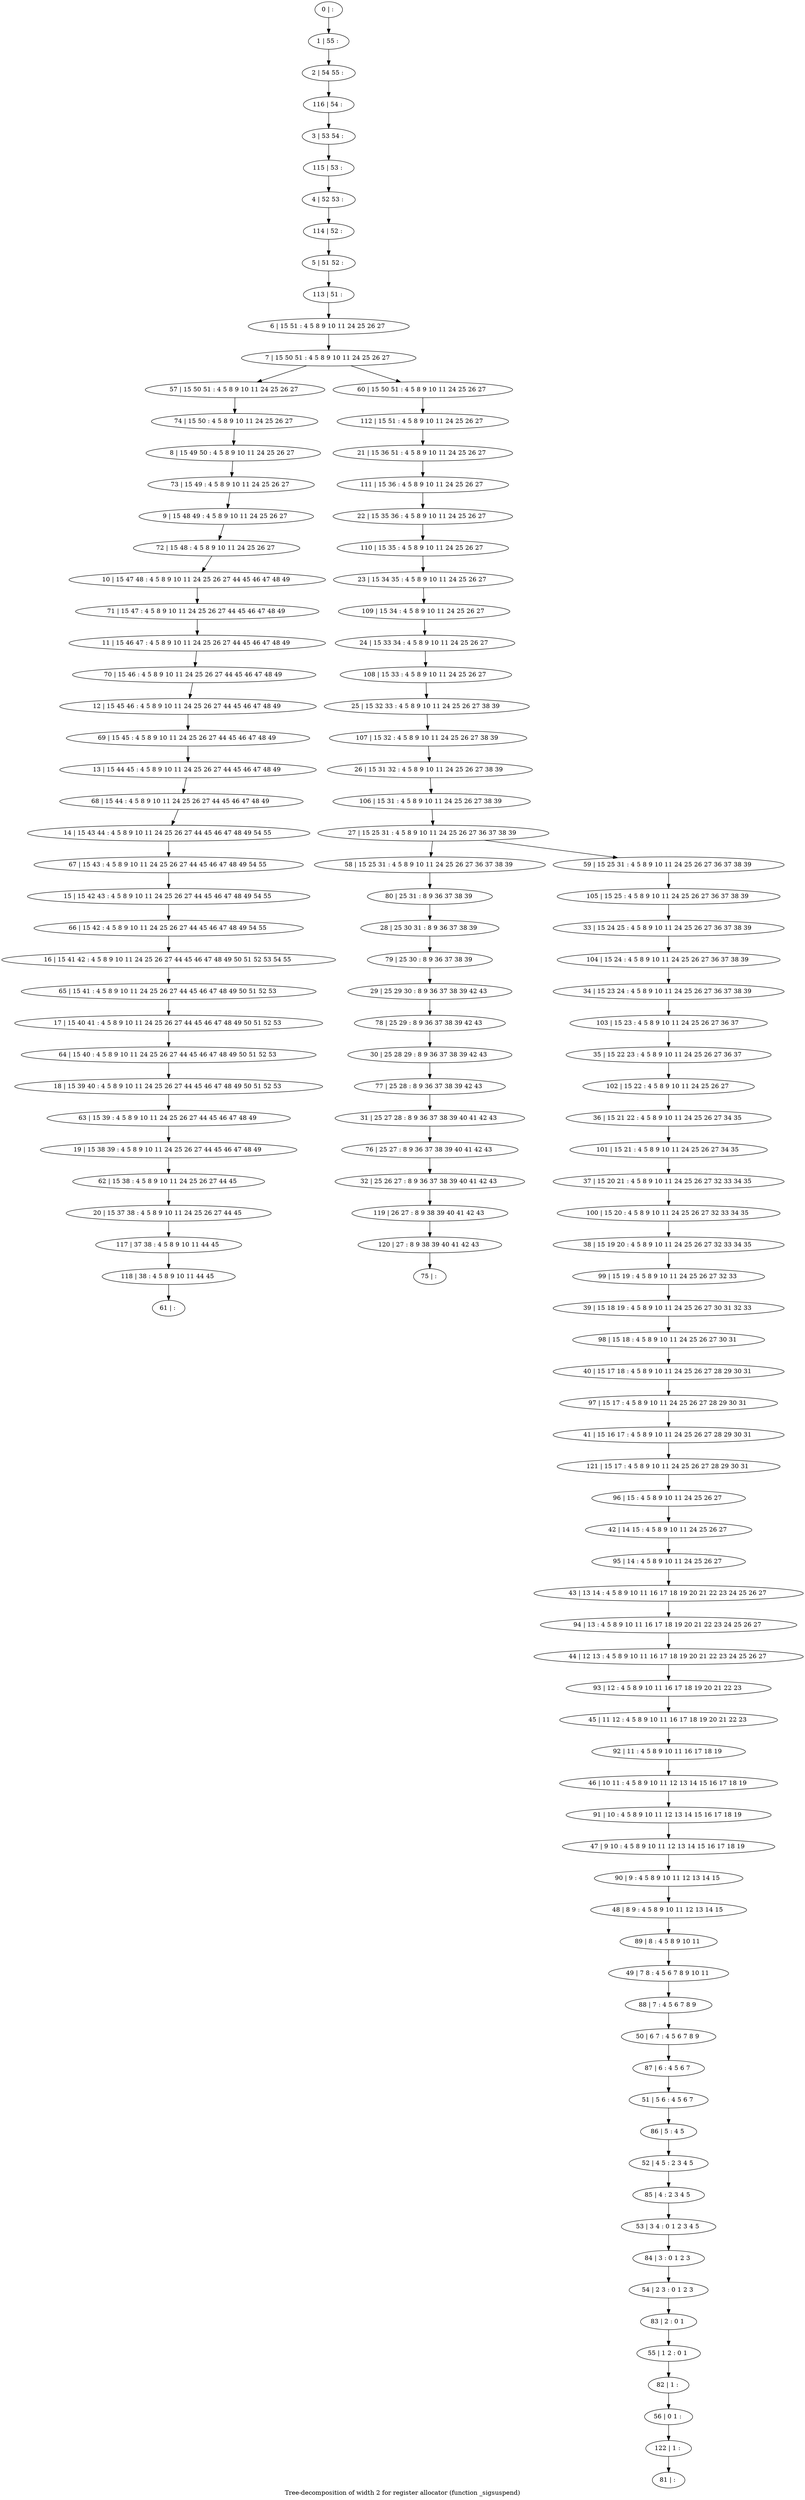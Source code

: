 digraph G {
graph [label="Tree-decomposition of width 2 for register allocator (function _sigsuspend)"]
0[label="0 | : "];
1[label="1 | 55 : "];
2[label="2 | 54 55 : "];
3[label="3 | 53 54 : "];
4[label="4 | 52 53 : "];
5[label="5 | 51 52 : "];
6[label="6 | 15 51 : 4 5 8 9 10 11 24 25 26 27 "];
7[label="7 | 15 50 51 : 4 5 8 9 10 11 24 25 26 27 "];
8[label="8 | 15 49 50 : 4 5 8 9 10 11 24 25 26 27 "];
9[label="9 | 15 48 49 : 4 5 8 9 10 11 24 25 26 27 "];
10[label="10 | 15 47 48 : 4 5 8 9 10 11 24 25 26 27 44 45 46 47 48 49 "];
11[label="11 | 15 46 47 : 4 5 8 9 10 11 24 25 26 27 44 45 46 47 48 49 "];
12[label="12 | 15 45 46 : 4 5 8 9 10 11 24 25 26 27 44 45 46 47 48 49 "];
13[label="13 | 15 44 45 : 4 5 8 9 10 11 24 25 26 27 44 45 46 47 48 49 "];
14[label="14 | 15 43 44 : 4 5 8 9 10 11 24 25 26 27 44 45 46 47 48 49 54 55 "];
15[label="15 | 15 42 43 : 4 5 8 9 10 11 24 25 26 27 44 45 46 47 48 49 54 55 "];
16[label="16 | 15 41 42 : 4 5 8 9 10 11 24 25 26 27 44 45 46 47 48 49 50 51 52 53 54 55 "];
17[label="17 | 15 40 41 : 4 5 8 9 10 11 24 25 26 27 44 45 46 47 48 49 50 51 52 53 "];
18[label="18 | 15 39 40 : 4 5 8 9 10 11 24 25 26 27 44 45 46 47 48 49 50 51 52 53 "];
19[label="19 | 15 38 39 : 4 5 8 9 10 11 24 25 26 27 44 45 46 47 48 49 "];
20[label="20 | 15 37 38 : 4 5 8 9 10 11 24 25 26 27 44 45 "];
21[label="21 | 15 36 51 : 4 5 8 9 10 11 24 25 26 27 "];
22[label="22 | 15 35 36 : 4 5 8 9 10 11 24 25 26 27 "];
23[label="23 | 15 34 35 : 4 5 8 9 10 11 24 25 26 27 "];
24[label="24 | 15 33 34 : 4 5 8 9 10 11 24 25 26 27 "];
25[label="25 | 15 32 33 : 4 5 8 9 10 11 24 25 26 27 38 39 "];
26[label="26 | 15 31 32 : 4 5 8 9 10 11 24 25 26 27 38 39 "];
27[label="27 | 15 25 31 : 4 5 8 9 10 11 24 25 26 27 36 37 38 39 "];
28[label="28 | 25 30 31 : 8 9 36 37 38 39 "];
29[label="29 | 25 29 30 : 8 9 36 37 38 39 42 43 "];
30[label="30 | 25 28 29 : 8 9 36 37 38 39 42 43 "];
31[label="31 | 25 27 28 : 8 9 36 37 38 39 40 41 42 43 "];
32[label="32 | 25 26 27 : 8 9 36 37 38 39 40 41 42 43 "];
33[label="33 | 15 24 25 : 4 5 8 9 10 11 24 25 26 27 36 37 38 39 "];
34[label="34 | 15 23 24 : 4 5 8 9 10 11 24 25 26 27 36 37 38 39 "];
35[label="35 | 15 22 23 : 4 5 8 9 10 11 24 25 26 27 36 37 "];
36[label="36 | 15 21 22 : 4 5 8 9 10 11 24 25 26 27 34 35 "];
37[label="37 | 15 20 21 : 4 5 8 9 10 11 24 25 26 27 32 33 34 35 "];
38[label="38 | 15 19 20 : 4 5 8 9 10 11 24 25 26 27 32 33 34 35 "];
39[label="39 | 15 18 19 : 4 5 8 9 10 11 24 25 26 27 30 31 32 33 "];
40[label="40 | 15 17 18 : 4 5 8 9 10 11 24 25 26 27 28 29 30 31 "];
41[label="41 | 15 16 17 : 4 5 8 9 10 11 24 25 26 27 28 29 30 31 "];
42[label="42 | 14 15 : 4 5 8 9 10 11 24 25 26 27 "];
43[label="43 | 13 14 : 4 5 8 9 10 11 16 17 18 19 20 21 22 23 24 25 26 27 "];
44[label="44 | 12 13 : 4 5 8 9 10 11 16 17 18 19 20 21 22 23 24 25 26 27 "];
45[label="45 | 11 12 : 4 5 8 9 10 11 16 17 18 19 20 21 22 23 "];
46[label="46 | 10 11 : 4 5 8 9 10 11 12 13 14 15 16 17 18 19 "];
47[label="47 | 9 10 : 4 5 8 9 10 11 12 13 14 15 16 17 18 19 "];
48[label="48 | 8 9 : 4 5 8 9 10 11 12 13 14 15 "];
49[label="49 | 7 8 : 4 5 6 7 8 9 10 11 "];
50[label="50 | 6 7 : 4 5 6 7 8 9 "];
51[label="51 | 5 6 : 4 5 6 7 "];
52[label="52 | 4 5 : 2 3 4 5 "];
53[label="53 | 3 4 : 0 1 2 3 4 5 "];
54[label="54 | 2 3 : 0 1 2 3 "];
55[label="55 | 1 2 : 0 1 "];
56[label="56 | 0 1 : "];
57[label="57 | 15 50 51 : 4 5 8 9 10 11 24 25 26 27 "];
58[label="58 | 15 25 31 : 4 5 8 9 10 11 24 25 26 27 36 37 38 39 "];
59[label="59 | 15 25 31 : 4 5 8 9 10 11 24 25 26 27 36 37 38 39 "];
60[label="60 | 15 50 51 : 4 5 8 9 10 11 24 25 26 27 "];
61[label="61 | : "];
62[label="62 | 15 38 : 4 5 8 9 10 11 24 25 26 27 44 45 "];
63[label="63 | 15 39 : 4 5 8 9 10 11 24 25 26 27 44 45 46 47 48 49 "];
64[label="64 | 15 40 : 4 5 8 9 10 11 24 25 26 27 44 45 46 47 48 49 50 51 52 53 "];
65[label="65 | 15 41 : 4 5 8 9 10 11 24 25 26 27 44 45 46 47 48 49 50 51 52 53 "];
66[label="66 | 15 42 : 4 5 8 9 10 11 24 25 26 27 44 45 46 47 48 49 54 55 "];
67[label="67 | 15 43 : 4 5 8 9 10 11 24 25 26 27 44 45 46 47 48 49 54 55 "];
68[label="68 | 15 44 : 4 5 8 9 10 11 24 25 26 27 44 45 46 47 48 49 "];
69[label="69 | 15 45 : 4 5 8 9 10 11 24 25 26 27 44 45 46 47 48 49 "];
70[label="70 | 15 46 : 4 5 8 9 10 11 24 25 26 27 44 45 46 47 48 49 "];
71[label="71 | 15 47 : 4 5 8 9 10 11 24 25 26 27 44 45 46 47 48 49 "];
72[label="72 | 15 48 : 4 5 8 9 10 11 24 25 26 27 "];
73[label="73 | 15 49 : 4 5 8 9 10 11 24 25 26 27 "];
74[label="74 | 15 50 : 4 5 8 9 10 11 24 25 26 27 "];
75[label="75 | : "];
76[label="76 | 25 27 : 8 9 36 37 38 39 40 41 42 43 "];
77[label="77 | 25 28 : 8 9 36 37 38 39 42 43 "];
78[label="78 | 25 29 : 8 9 36 37 38 39 42 43 "];
79[label="79 | 25 30 : 8 9 36 37 38 39 "];
80[label="80 | 25 31 : 8 9 36 37 38 39 "];
81[label="81 | : "];
82[label="82 | 1 : "];
83[label="83 | 2 : 0 1 "];
84[label="84 | 3 : 0 1 2 3 "];
85[label="85 | 4 : 2 3 4 5 "];
86[label="86 | 5 : 4 5 "];
87[label="87 | 6 : 4 5 6 7 "];
88[label="88 | 7 : 4 5 6 7 8 9 "];
89[label="89 | 8 : 4 5 8 9 10 11 "];
90[label="90 | 9 : 4 5 8 9 10 11 12 13 14 15 "];
91[label="91 | 10 : 4 5 8 9 10 11 12 13 14 15 16 17 18 19 "];
92[label="92 | 11 : 4 5 8 9 10 11 16 17 18 19 "];
93[label="93 | 12 : 4 5 8 9 10 11 16 17 18 19 20 21 22 23 "];
94[label="94 | 13 : 4 5 8 9 10 11 16 17 18 19 20 21 22 23 24 25 26 27 "];
95[label="95 | 14 : 4 5 8 9 10 11 24 25 26 27 "];
96[label="96 | 15 : 4 5 8 9 10 11 24 25 26 27 "];
97[label="97 | 15 17 : 4 5 8 9 10 11 24 25 26 27 28 29 30 31 "];
98[label="98 | 15 18 : 4 5 8 9 10 11 24 25 26 27 30 31 "];
99[label="99 | 15 19 : 4 5 8 9 10 11 24 25 26 27 32 33 "];
100[label="100 | 15 20 : 4 5 8 9 10 11 24 25 26 27 32 33 34 35 "];
101[label="101 | 15 21 : 4 5 8 9 10 11 24 25 26 27 34 35 "];
102[label="102 | 15 22 : 4 5 8 9 10 11 24 25 26 27 "];
103[label="103 | 15 23 : 4 5 8 9 10 11 24 25 26 27 36 37 "];
104[label="104 | 15 24 : 4 5 8 9 10 11 24 25 26 27 36 37 38 39 "];
105[label="105 | 15 25 : 4 5 8 9 10 11 24 25 26 27 36 37 38 39 "];
106[label="106 | 15 31 : 4 5 8 9 10 11 24 25 26 27 38 39 "];
107[label="107 | 15 32 : 4 5 8 9 10 11 24 25 26 27 38 39 "];
108[label="108 | 15 33 : 4 5 8 9 10 11 24 25 26 27 "];
109[label="109 | 15 34 : 4 5 8 9 10 11 24 25 26 27 "];
110[label="110 | 15 35 : 4 5 8 9 10 11 24 25 26 27 "];
111[label="111 | 15 36 : 4 5 8 9 10 11 24 25 26 27 "];
112[label="112 | 15 51 : 4 5 8 9 10 11 24 25 26 27 "];
113[label="113 | 51 : "];
114[label="114 | 52 : "];
115[label="115 | 53 : "];
116[label="116 | 54 : "];
117[label="117 | 37 38 : 4 5 8 9 10 11 44 45 "];
118[label="118 | 38 : 4 5 8 9 10 11 44 45 "];
119[label="119 | 26 27 : 8 9 38 39 40 41 42 43 "];
120[label="120 | 27 : 8 9 38 39 40 41 42 43 "];
121[label="121 | 15 17 : 4 5 8 9 10 11 24 25 26 27 28 29 30 31 "];
122[label="122 | 1 : "];
0->1 ;
1->2 ;
6->7 ;
7->57 ;
27->58 ;
27->59 ;
7->60 ;
62->20 ;
19->62 ;
63->19 ;
18->63 ;
64->18 ;
17->64 ;
65->17 ;
16->65 ;
66->16 ;
15->66 ;
67->15 ;
14->67 ;
68->14 ;
13->68 ;
69->13 ;
12->69 ;
70->12 ;
11->70 ;
71->11 ;
10->71 ;
72->10 ;
9->72 ;
73->9 ;
8->73 ;
74->8 ;
57->74 ;
76->32 ;
31->76 ;
77->31 ;
30->77 ;
78->30 ;
29->78 ;
79->29 ;
28->79 ;
80->28 ;
58->80 ;
82->56 ;
55->82 ;
83->55 ;
54->83 ;
84->54 ;
53->84 ;
85->53 ;
52->85 ;
86->52 ;
51->86 ;
87->51 ;
50->87 ;
88->50 ;
49->88 ;
89->49 ;
48->89 ;
90->48 ;
47->90 ;
91->47 ;
46->91 ;
92->46 ;
45->92 ;
93->45 ;
44->93 ;
94->44 ;
43->94 ;
95->43 ;
42->95 ;
96->42 ;
97->41 ;
40->97 ;
98->40 ;
39->98 ;
99->39 ;
38->99 ;
100->38 ;
37->100 ;
101->37 ;
36->101 ;
102->36 ;
35->102 ;
103->35 ;
34->103 ;
104->34 ;
33->104 ;
105->33 ;
59->105 ;
106->27 ;
26->106 ;
107->26 ;
25->107 ;
108->25 ;
24->108 ;
109->24 ;
23->109 ;
110->23 ;
22->110 ;
111->22 ;
21->111 ;
112->21 ;
60->112 ;
113->6 ;
5->113 ;
114->5 ;
4->114 ;
115->4 ;
3->115 ;
116->3 ;
2->116 ;
20->117 ;
118->61 ;
117->118 ;
32->119 ;
120->75 ;
119->120 ;
121->96 ;
41->121 ;
122->81 ;
56->122 ;
}
